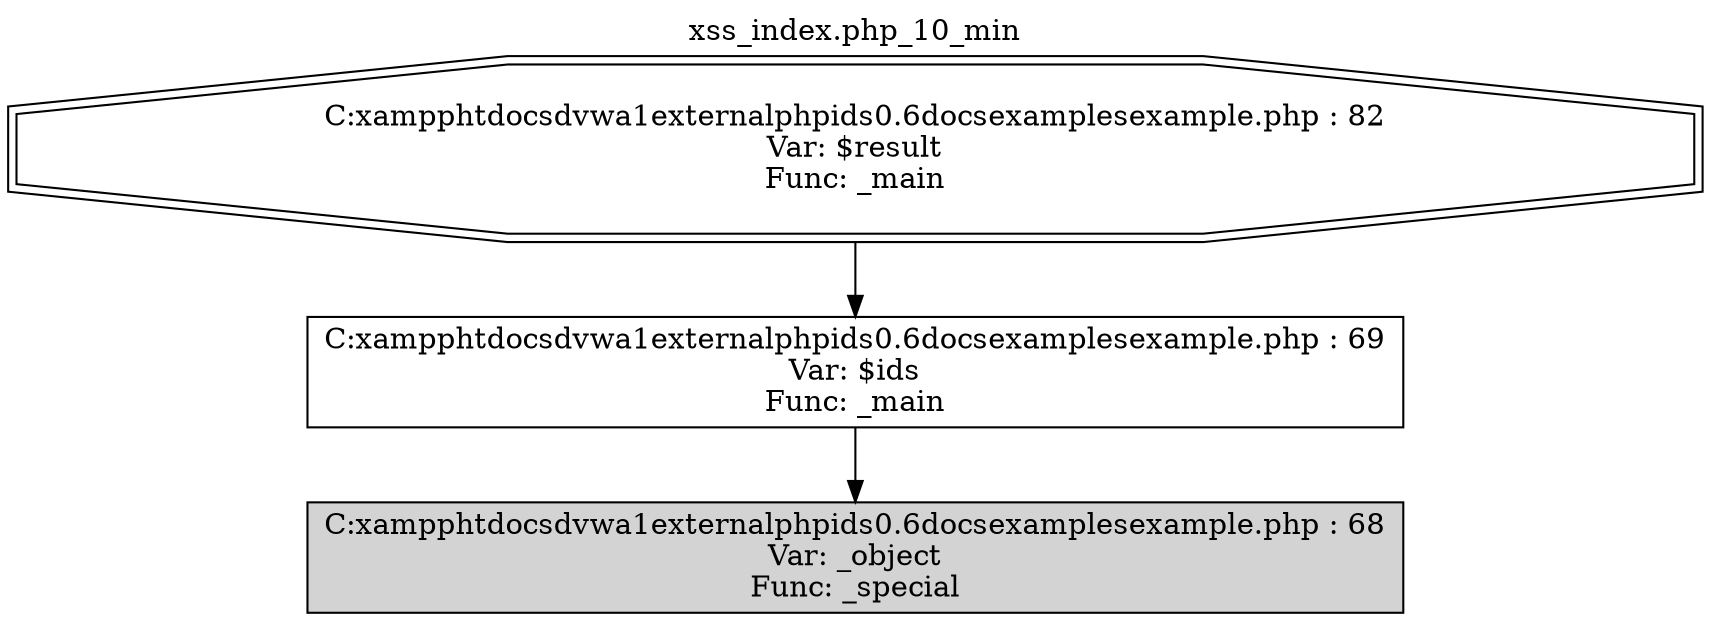 digraph cfg {
  label="xss_index.php_10_min";
  labelloc=t;
  n1 [shape=doubleoctagon, label="C:\xampp\htdocs\dvwa1\external\phpids\0.6\docs\examples\example.php : 82\nVar: $result\nFunc: _main\n"];
  n2 [shape=box, label="C:\xampp\htdocs\dvwa1\external\phpids\0.6\docs\examples\example.php : 69\nVar: $ids\nFunc: _main\n"];
  n3 [shape=box, label="C:\xampp\htdocs\dvwa1\external\phpids\0.6\docs\examples\example.php : 68\nVar: _object\nFunc: _special\n",style=filled];
  n1 -> n2;
  n2 -> n3;
}
